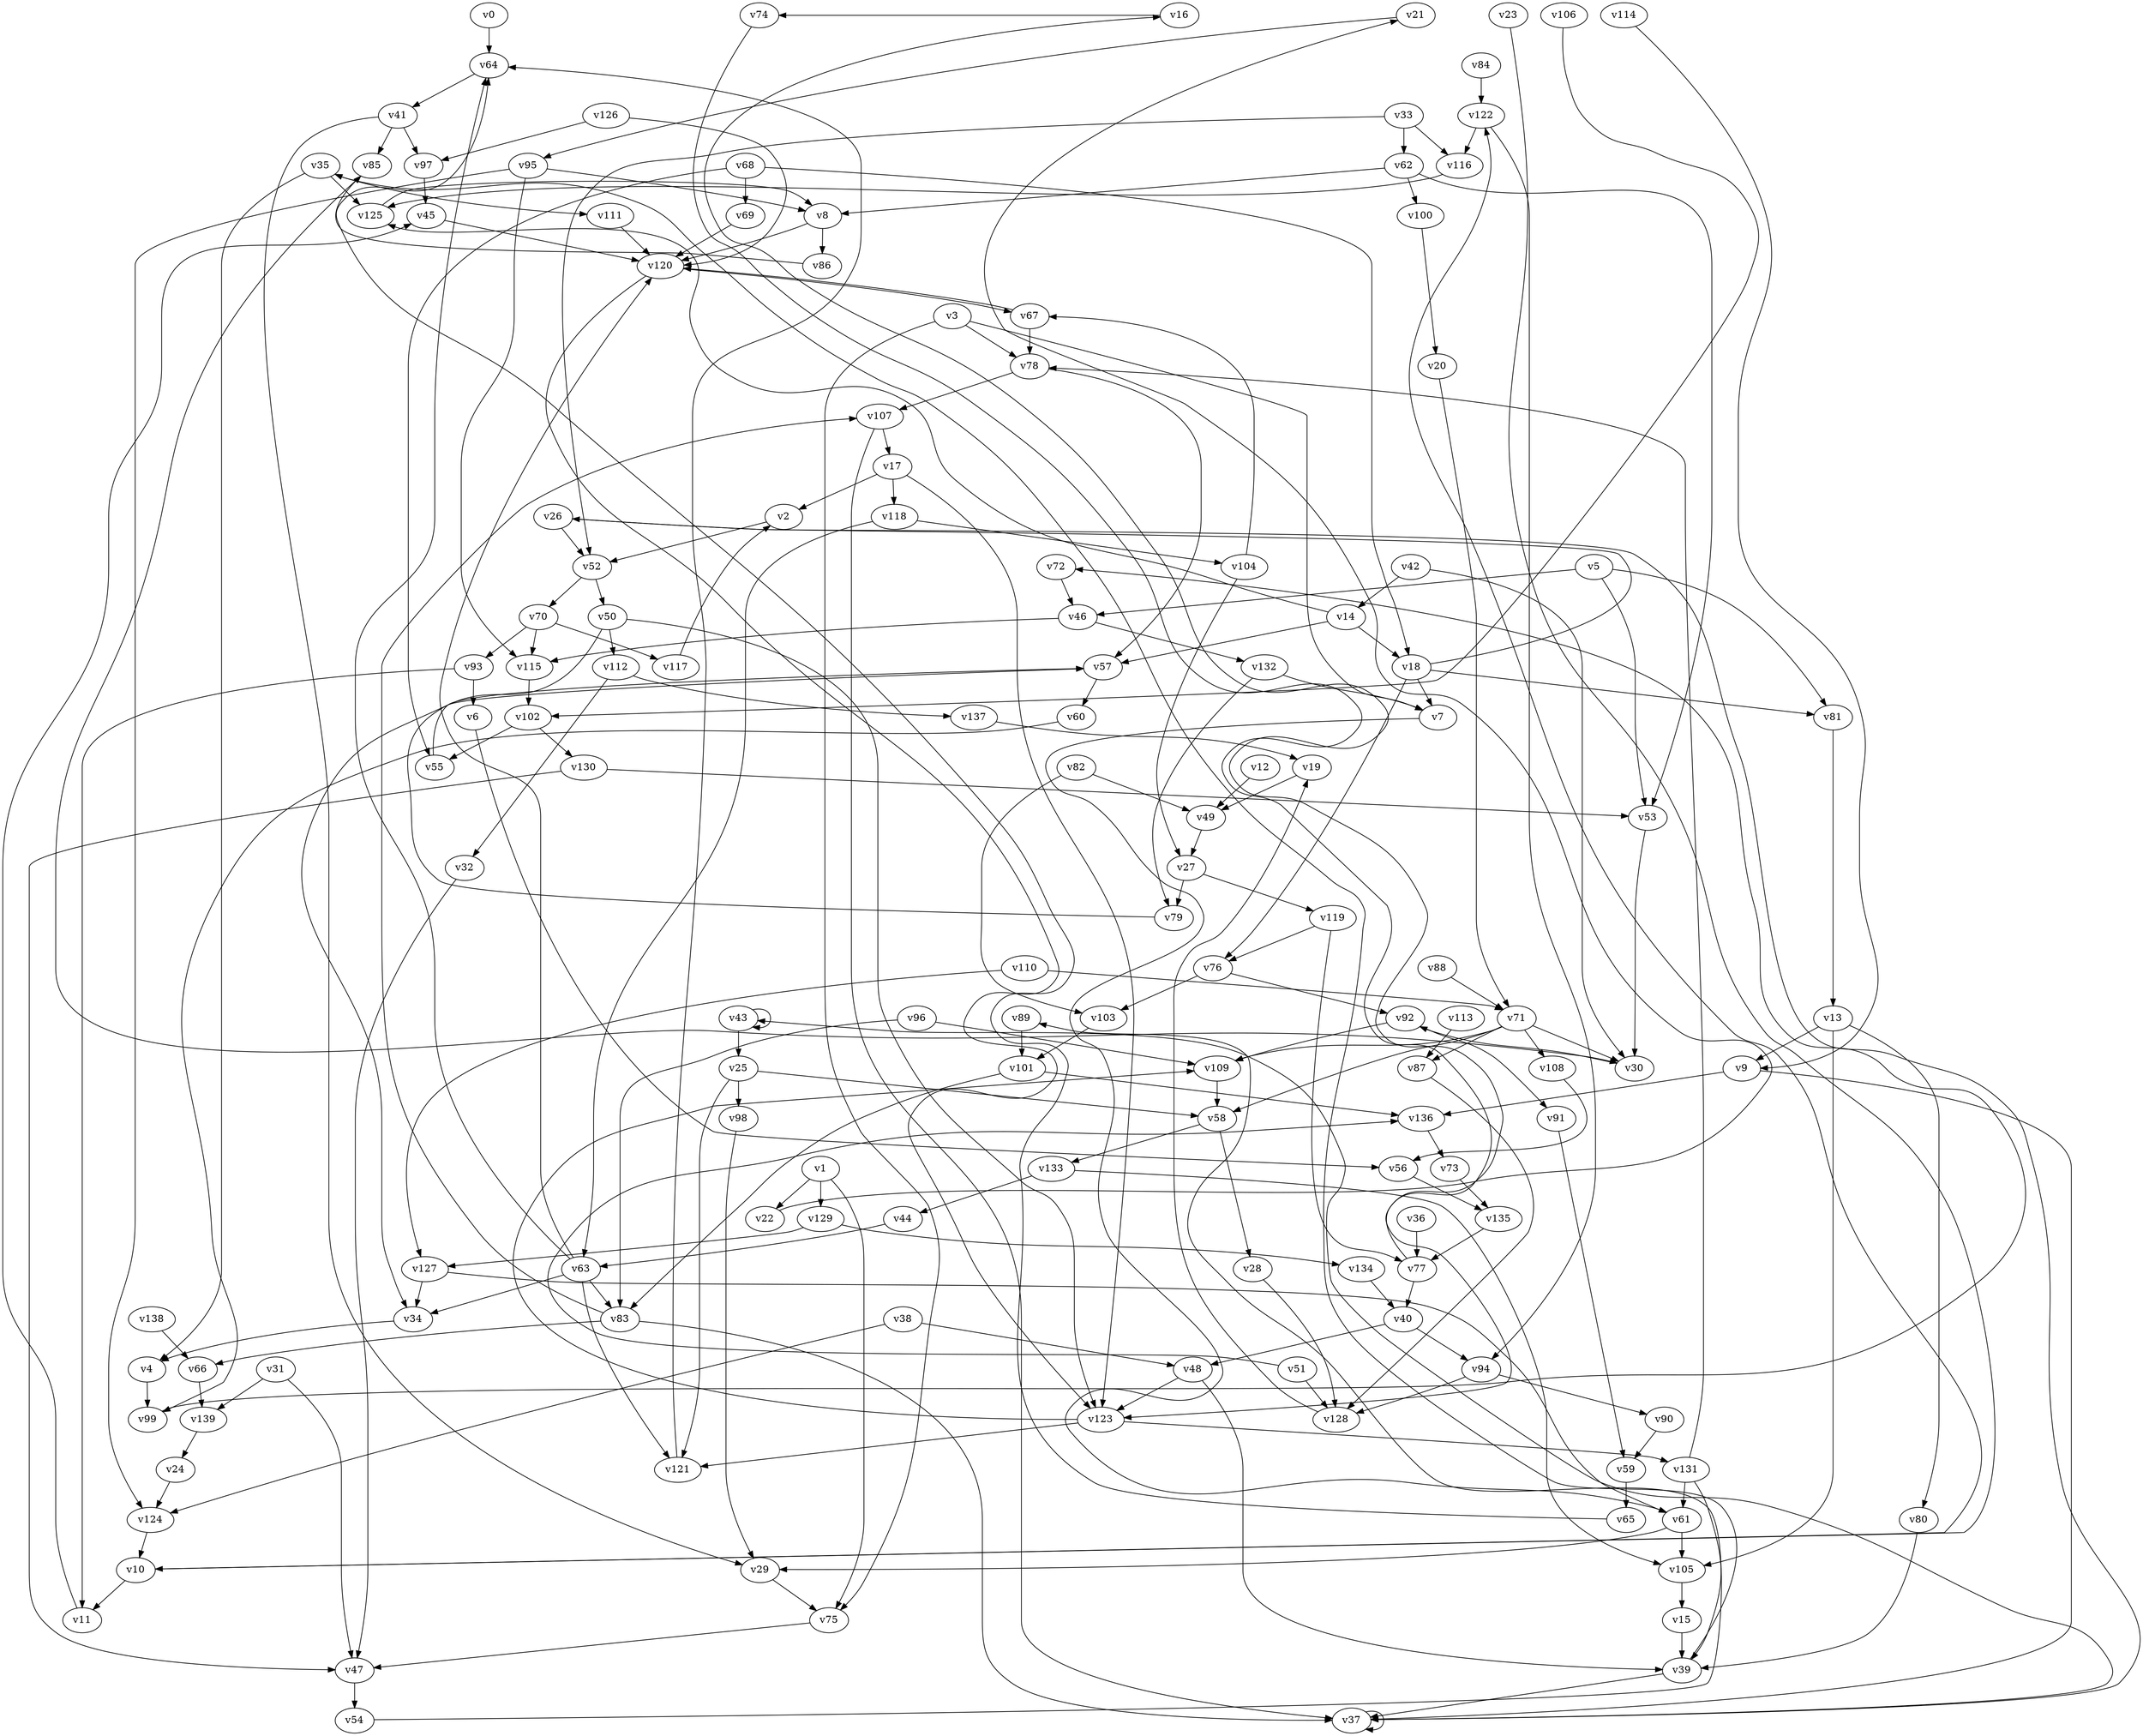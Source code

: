 // Benchmark game 196 - 140 vertices
// time_bound: 58
// targets: v15
digraph G {
    v0 [name="v0", player=0];
    v1 [name="v1", player=1];
    v2 [name="v2", player=1];
    v3 [name="v3", player=0];
    v4 [name="v4", player=1];
    v5 [name="v5", player=1];
    v6 [name="v6", player=0];
    v7 [name="v7", player=1];
    v8 [name="v8", player=1];
    v9 [name="v9", player=0];
    v10 [name="v10", player=1];
    v11 [name="v11", player=0];
    v12 [name="v12", player=0];
    v13 [name="v13", player=1];
    v14 [name="v14", player=0];
    v15 [name="v15", player=1, target=1];
    v16 [name="v16", player=1];
    v17 [name="v17", player=0];
    v18 [name="v18", player=1];
    v19 [name="v19", player=1];
    v20 [name="v20", player=1];
    v21 [name="v21", player=0];
    v22 [name="v22", player=1];
    v23 [name="v23", player=1];
    v24 [name="v24", player=1];
    v25 [name="v25", player=0];
    v26 [name="v26", player=1];
    v27 [name="v27", player=0];
    v28 [name="v28", player=0];
    v29 [name="v29", player=0];
    v30 [name="v30", player=1];
    v31 [name="v31", player=0];
    v32 [name="v32", player=1];
    v33 [name="v33", player=1];
    v34 [name="v34", player=1];
    v35 [name="v35", player=0];
    v36 [name="v36", player=1];
    v37 [name="v37", player=0];
    v38 [name="v38", player=1];
    v39 [name="v39", player=1];
    v40 [name="v40", player=1];
    v41 [name="v41", player=0];
    v42 [name="v42", player=1];
    v43 [name="v43", player=0];
    v44 [name="v44", player=0];
    v45 [name="v45", player=0];
    v46 [name="v46", player=1];
    v47 [name="v47", player=0];
    v48 [name="v48", player=1];
    v49 [name="v49", player=1];
    v50 [name="v50", player=1];
    v51 [name="v51", player=1];
    v52 [name="v52", player=1];
    v53 [name="v53", player=1];
    v54 [name="v54", player=1];
    v55 [name="v55", player=0];
    v56 [name="v56", player=1];
    v57 [name="v57", player=1];
    v58 [name="v58", player=0];
    v59 [name="v59", player=0];
    v60 [name="v60", player=1];
    v61 [name="v61", player=0];
    v62 [name="v62", player=0];
    v63 [name="v63", player=0];
    v64 [name="v64", player=1];
    v65 [name="v65", player=0];
    v66 [name="v66", player=1];
    v67 [name="v67", player=0];
    v68 [name="v68", player=0];
    v69 [name="v69", player=1];
    v70 [name="v70", player=0];
    v71 [name="v71", player=1];
    v72 [name="v72", player=0];
    v73 [name="v73", player=1];
    v74 [name="v74", player=0];
    v75 [name="v75", player=0];
    v76 [name="v76", player=0];
    v77 [name="v77", player=1];
    v78 [name="v78", player=1];
    v79 [name="v79", player=0];
    v80 [name="v80", player=0];
    v81 [name="v81", player=1];
    v82 [name="v82", player=1];
    v83 [name="v83", player=0];
    v84 [name="v84", player=0];
    v85 [name="v85", player=1];
    v86 [name="v86", player=1];
    v87 [name="v87", player=0];
    v88 [name="v88", player=1];
    v89 [name="v89", player=1];
    v90 [name="v90", player=1];
    v91 [name="v91", player=0];
    v92 [name="v92", player=0];
    v93 [name="v93", player=0];
    v94 [name="v94", player=0];
    v95 [name="v95", player=0];
    v96 [name="v96", player=1];
    v97 [name="v97", player=0];
    v98 [name="v98", player=1];
    v99 [name="v99", player=1];
    v100 [name="v100", player=1];
    v101 [name="v101", player=1];
    v102 [name="v102", player=1];
    v103 [name="v103", player=1];
    v104 [name="v104", player=1];
    v105 [name="v105", player=1];
    v106 [name="v106", player=0];
    v107 [name="v107", player=0];
    v108 [name="v108", player=1];
    v109 [name="v109", player=1];
    v110 [name="v110", player=0];
    v111 [name="v111", player=1];
    v112 [name="v112", player=1];
    v113 [name="v113", player=1];
    v114 [name="v114", player=0];
    v115 [name="v115", player=0];
    v116 [name="v116", player=1];
    v117 [name="v117", player=0];
    v118 [name="v118", player=0];
    v119 [name="v119", player=0];
    v120 [name="v120", player=1];
    v121 [name="v121", player=1];
    v122 [name="v122", player=0];
    v123 [name="v123", player=1];
    v124 [name="v124", player=0];
    v125 [name="v125", player=0];
    v126 [name="v126", player=1];
    v127 [name="v127", player=1];
    v128 [name="v128", player=0];
    v129 [name="v129", player=0];
    v130 [name="v130", player=0];
    v131 [name="v131", player=1];
    v132 [name="v132", player=1];
    v133 [name="v133", player=0];
    v134 [name="v134", player=0];
    v135 [name="v135", player=0];
    v136 [name="v136", player=1];
    v137 [name="v137", player=0];
    v138 [name="v138", player=1];
    v139 [name="v139", player=0];

    v0 -> v64;
    v1 -> v22;
    v2 -> v52;
    v3 -> v75;
    v4 -> v99;
    v5 -> v81;
    v6 -> v56 [constraint="t >= 2"];
    v7 -> v61 [constraint="t < 5"];
    v8 -> v120;
    v9 -> v37;
    v10 -> v122 [constraint="t < 13"];
    v11 -> v45;
    v12 -> v49;
    v13 -> v80;
    v14 -> v125 [constraint="t < 9"];
    v15 -> v39;
    v16 -> v74 [constraint="t mod 4 == 3"];
    v17 -> v118;
    v18 -> v26 [constraint="t < 6"];
    v19 -> v49;
    v20 -> v71;
    v21 -> v95 [constraint="t < 6"];
    v22 -> v21 [constraint="t < 8"];
    v23 -> v10 [constraint="t < 6"];
    v24 -> v124;
    v25 -> v58;
    v26 -> v37 [constraint="t >= 2"];
    v27 -> v119;
    v28 -> v128;
    v29 -> v75;
    v30 -> v92 [constraint="t < 15"];
    v31 -> v47;
    v32 -> v47;
    v33 -> v62;
    v34 -> v4;
    v35 -> v4;
    v36 -> v77;
    v37 -> v43 [constraint="t mod 5 == 0"];
    v38 -> v124;
    v39 -> v35 [constraint="t >= 2"];
    v40 -> v94;
    v41 -> v97;
    v42 -> v30;
    v43 -> v43;
    v44 -> v63;
    v45 -> v120;
    v46 -> v115;
    v47 -> v54;
    v48 -> v123;
    v49 -> v27;
    v50 -> v112;
    v51 -> v136 [constraint="t >= 2"];
    v52 -> v70;
    v53 -> v30;
    v54 -> v89 [constraint="t < 6"];
    v55 -> v57 [constraint="t >= 1"];
    v56 -> v135;
    v57 -> v60;
    v58 -> v133;
    v59 -> v65;
    v60 -> v99 [constraint="t >= 4"];
    v61 -> v29;
    v62 -> v53;
    v63 -> v34;
    v64 -> v41;
    v65 -> v64 [constraint="t < 6"];
    v66 -> v139;
    v67 -> v78;
    v68 -> v18;
    v69 -> v120;
    v70 -> v117;
    v71 -> v108;
    v72 -> v46;
    v73 -> v135;
    v74 -> v123 [constraint="t >= 3"];
    v75 -> v47;
    v76 -> v103;
    v77 -> v16 [constraint="t < 7"];
    v78 -> v107;
    v79 -> v57 [constraint="t >= 2"];
    v80 -> v39;
    v81 -> v13;
    v82 -> v103;
    v83 -> v37;
    v84 -> v122;
    v85 -> v30 [constraint="t < 15"];
    v86 -> v85 [constraint="t >= 5"];
    v87 -> v128;
    v88 -> v71;
    v89 -> v101;
    v90 -> v59;
    v91 -> v59;
    v92 -> v109;
    v93 -> v11;
    v94 -> v90;
    v95 -> v8;
    v96 -> v109;
    v97 -> v45;
    v98 -> v29;
    v99 -> v72 [constraint="t < 9"];
    v100 -> v20;
    v101 -> v83;
    v102 -> v130;
    v103 -> v101;
    v104 -> v67;
    v105 -> v15;
    v106 -> v102 [constraint="t mod 2 == 0"];
    v107 -> v17;
    v108 -> v56 [constraint="t mod 5 == 4"];
    v109 -> v58;
    v110 -> v127;
    v111 -> v120;
    v112 -> v137;
    v113 -> v87;
    v114 -> v9 [constraint="t >= 5"];
    v115 -> v102;
    v116 -> v125 [constraint="t >= 5"];
    v117 -> v2;
    v118 -> v63;
    v119 -> v76;
    v120 -> v123 [constraint="t < 5"];
    v121 -> v64;
    v122 -> v94;
    v123 -> v109 [constraint="t >= 5"];
    v124 -> v10;
    v125 -> v8 [constraint="t >= 2"];
    v126 -> v120;
    v127 -> v61 [constraint="t mod 5 == 0"];
    v128 -> v19;
    v129 -> v127;
    v130 -> v47;
    v131 -> v39;
    v132 -> v79;
    v133 -> v105;
    v134 -> v40;
    v135 -> v77;
    v136 -> v73;
    v137 -> v19;
    v138 -> v66;
    v139 -> v24;
    v35 -> v125;
    v10 -> v11;
    v68 -> v55;
    v123 -> v121;
    v1 -> v75;
    v119 -> v77;
    v63 -> v120;
    v107 -> v37;
    v101 -> v136;
    v95 -> v124;
    v18 -> v81;
    v41 -> v85;
    v35 -> v111;
    v5 -> v53;
    v13 -> v9;
    v1 -> v129;
    v68 -> v69;
    v71 -> v87;
    v37 -> v37;
    v71 -> v30;
    v78 -> v57;
    v83 -> v66;
    v8 -> v86;
    v83 -> v107;
    v17 -> v123;
    v129 -> v134;
    v76 -> v92;
    v43 -> v25;
    v33 -> v52;
    v63 -> v64;
    v31 -> v139;
    v131 -> v78;
    v110 -> v71;
    v58 -> v28;
    v18 -> v7;
    v25 -> v98;
    v131 -> v61;
    v132 -> v7;
    v18 -> v76;
    v38 -> v48;
    v120 -> v67;
    v50 -> v34;
    v40 -> v48;
    v62 -> v8;
    v127 -> v34;
    v70 -> v115;
    v41 -> v29;
    v70 -> v93;
    v13 -> v105;
    v25 -> v121;
    v67 -> v120;
    v96 -> v83;
    v52 -> v50;
    v9 -> v136;
    v133 -> v44;
    v130 -> v53;
    v17 -> v2;
    v61 -> v105;
    v104 -> v27;
    v62 -> v100;
    v46 -> v132;
    v123 -> v131;
    v63 -> v121;
    v94 -> v128;
    v50 -> v123;
    v14 -> v57;
    v26 -> v52;
    v77 -> v40;
    v42 -> v14;
    v93 -> v6;
    v71 -> v109;
    v14 -> v18;
    v118 -> v104;
    v33 -> v116;
    v126 -> v97;
    v95 -> v115;
    v5 -> v46;
    v71 -> v58;
    v3 -> v7;
    v39 -> v37;
    v48 -> v39;
    v27 -> v79;
    v82 -> v49;
    v51 -> v128;
    v92 -> v91;
    v3 -> v78;
    v63 -> v83;
    v112 -> v32;
    v122 -> v116;
    v102 -> v55;
}
